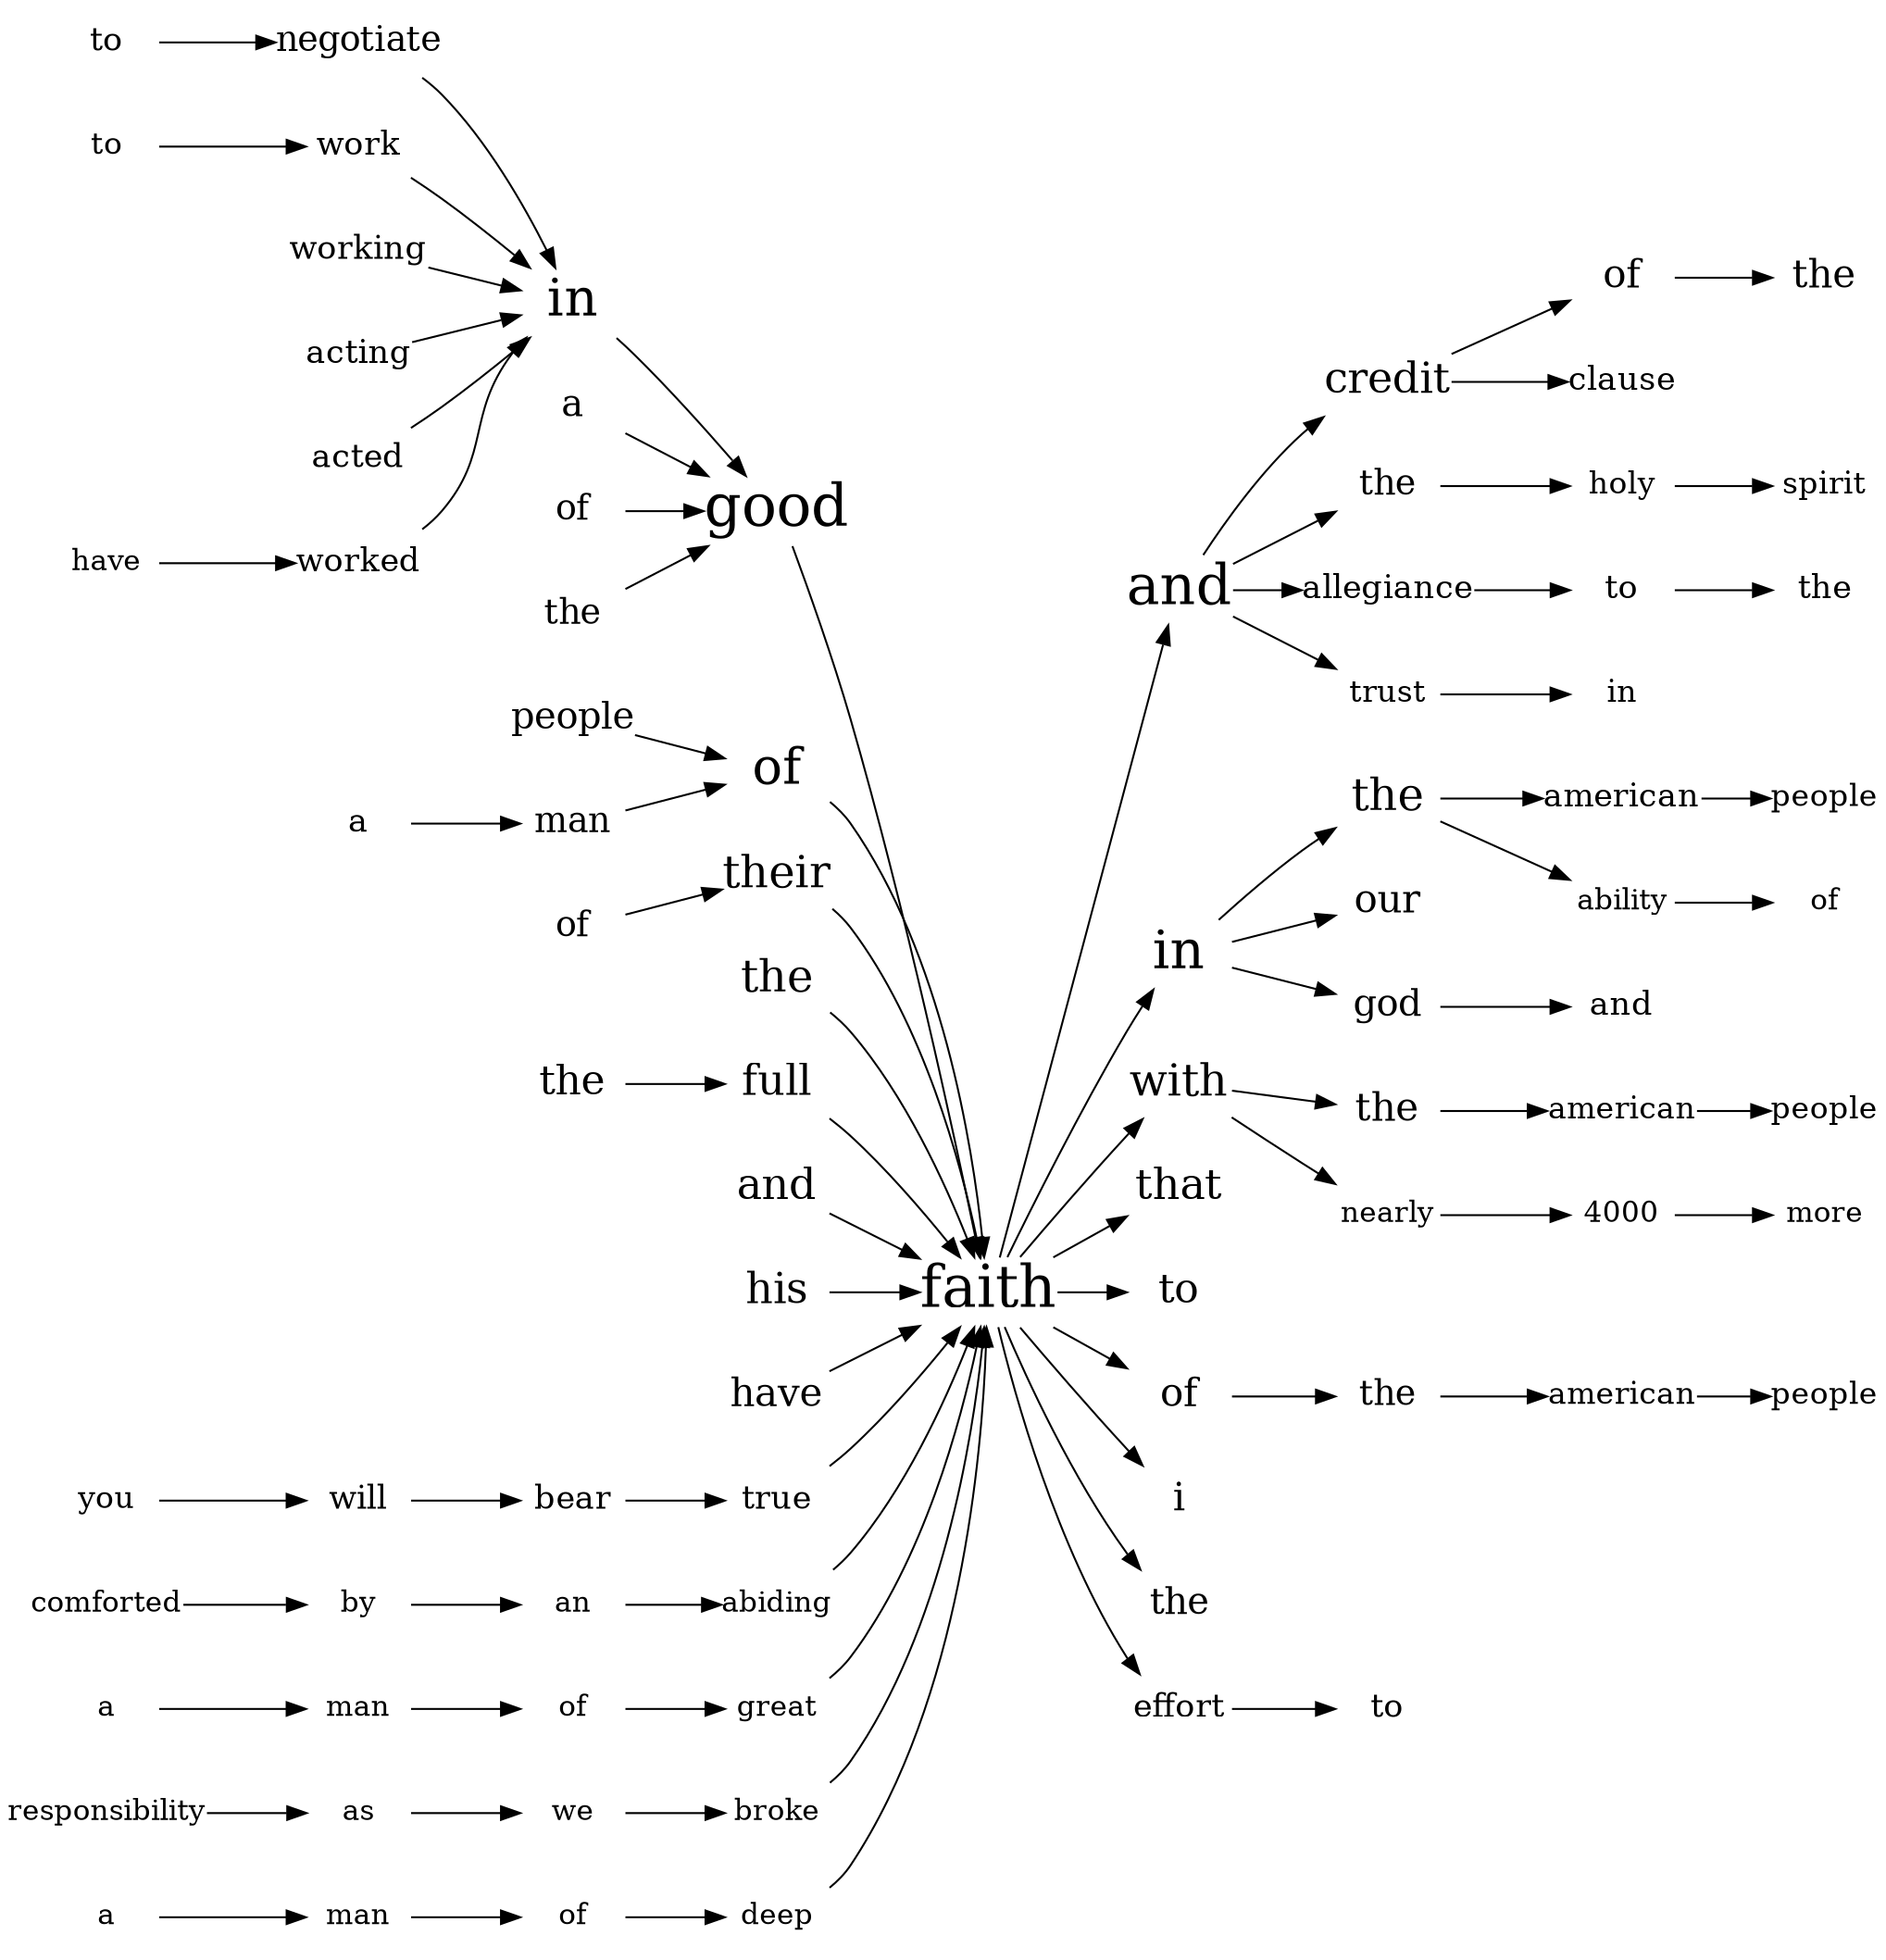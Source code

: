 digraph faith {
	graph [rankdir=LR]
	node [margin=0 shape=plaintext]
	faith [label=faith fontsize=30]
	"good-bwd-good" [label=good fontsize=30]
	"in-bwd-good-in" [label=in fontsize=27]
	"negotiate-bwd-good-in-negotiate" [label=negotiate fontsize=18]
	"to-bwd-good-in-negotiate-to" [label=to fontsize=17]
	"to-bwd-good-in-negotiate-to" -> "negotiate-bwd-good-in-negotiate"
	"negotiate-bwd-good-in-negotiate" -> "in-bwd-good-in"
	"work-bwd-good-in-work" [label=work fontsize=17]
	"to-bwd-good-in-work-to" [label=to fontsize=16]
	"to-bwd-good-in-work-to" -> "work-bwd-good-in-work"
	"work-bwd-good-in-work" -> "in-bwd-good-in"
	"working-bwd-good-in-working" [label=working fontsize=17]
	"working-bwd-good-in-working" -> "in-bwd-good-in"
	"acting-bwd-good-in-acting" [label=acting fontsize=17]
	"acting-bwd-good-in-acting" -> "in-bwd-good-in"
	"acted-bwd-good-in-acted" [label=acted fontsize=17]
	"acted-bwd-good-in-acted" -> "in-bwd-good-in"
	"worked-bwd-good-in-worked" [label=worked fontsize=17]
	"have-bwd-good-in-worked-have" [label=have fontsize=15]
	"have-bwd-good-in-worked-have" -> "worked-bwd-good-in-worked"
	"worked-bwd-good-in-worked" -> "in-bwd-good-in"
	"in-bwd-good-in" -> "good-bwd-good"
	"a-bwd-good-a" [label=a fontsize=19]
	"a-bwd-good-a" -> "good-bwd-good"
	"of-bwd-good-of" [label=of fontsize=18]
	"of-bwd-good-of" -> "good-bwd-good"
	"the-bwd-good-the" [label=the fontsize=18]
	"the-bwd-good-the" -> "good-bwd-good"
	"good-bwd-good" -> faith
	"of-bwd-of" [label=of fontsize=26]
	"people-bwd-of-people" [label=people fontsize=19]
	"people-bwd-of-people" -> "of-bwd-of"
	"man-bwd-of-man" [label=man fontsize=18]
	"a-bwd-of-man-a" [label=a fontsize=17]
	"a-bwd-of-man-a" -> "man-bwd-of-man"
	"man-bwd-of-man" -> "of-bwd-of"
	"of-bwd-of" -> faith
	"their-bwd-their" [label=their fontsize=23]
	"of-bwd-their-of" [label=of fontsize=18]
	"of-bwd-their-of" -> "their-bwd-their"
	"their-bwd-their" -> faith
	"the-bwd-the" [label=the fontsize=23]
	"the-bwd-the" -> faith
	"full-bwd-full" [label=full fontsize=22]
	"the-bwd-full-the" [label=the fontsize=21]
	"the-bwd-full-the" -> "full-bwd-full"
	"full-bwd-full" -> faith
	"and-bwd-and" [label=and fontsize=22]
	"and-bwd-and" -> faith
	"his-bwd-his" [label=his fontsize=22]
	"his-bwd-his" -> faith
	"have-bwd-have" [label=have fontsize=20]
	"have-bwd-have" -> faith
	"true-bwd-true" [label=true fontsize=17]
	"bear-bwd-true-bear" [label=bear fontsize=17]
	"will-bwd-true-bear-will" [label=will fontsize=17]
	"you-bwd-true-bear-will-you" [label=you fontsize=16]
	"you-bwd-true-bear-will-you" -> "will-bwd-true-bear-will"
	"will-bwd-true-bear-will" -> "bear-bwd-true-bear"
	"bear-bwd-true-bear" -> "true-bwd-true"
	"true-bwd-true" -> faith
	"abiding-bwd-abiding" [label=abiding fontsize=15]
	"an-bwd-abiding-an" [label=an fontsize=15]
	"by-bwd-abiding-an-by" [label=by fontsize=15]
	"comforted-bwd-abiding-an-by-comforted" [label=comforted fontsize=15]
	"comforted-bwd-abiding-an-by-comforted" -> "by-bwd-abiding-an-by"
	"by-bwd-abiding-an-by" -> "an-bwd-abiding-an"
	"an-bwd-abiding-an" -> "abiding-bwd-abiding"
	"abiding-bwd-abiding" -> faith
	"great-bwd-great" [label=great fontsize=15]
	"of-bwd-great-of" [label=of fontsize=15]
	"man-bwd-great-of-man" [label=man fontsize=15]
	"a-bwd-great-of-man-a" [label=a fontsize=15]
	"a-bwd-great-of-man-a" -> "man-bwd-great-of-man"
	"man-bwd-great-of-man" -> "of-bwd-great-of"
	"of-bwd-great-of" -> "great-bwd-great"
	"great-bwd-great" -> faith
	"broke-bwd-broke" [label=broke fontsize=15]
	"we-bwd-broke-we" [label=we fontsize=15]
	"as-bwd-broke-we-as" [label=as fontsize=15]
	"responsibility-bwd-broke-we-as-responsibility" [label=responsibility fontsize=15]
	"responsibility-bwd-broke-we-as-responsibility" -> "as-bwd-broke-we-as"
	"as-bwd-broke-we-as" -> "we-bwd-broke-we"
	"we-bwd-broke-we" -> "broke-bwd-broke"
	"broke-bwd-broke" -> faith
	"deep-bwd-deep" [label=deep fontsize=15]
	"of-bwd-deep-of" [label=of fontsize=15]
	"man-bwd-deep-of-man" [label=man fontsize=15]
	"a-bwd-deep-of-man-a" [label=a fontsize=15]
	"a-bwd-deep-of-man-a" -> "man-bwd-deep-of-man"
	"man-bwd-deep-of-man" -> "of-bwd-deep-of"
	"of-bwd-deep-of" -> "deep-bwd-deep"
	"deep-bwd-deep" -> faith
	"and-fwd-and" [label=and fontsize=29]
	"credit-fwd-and-credit" [label=credit fontsize=22]
	"of-fwd-and-credit-of" [label=of fontsize=20]
	"the-fwd-and-credit-of-the" [label=the fontsize=20]
	"of-fwd-and-credit-of" -> "the-fwd-and-credit-of-the"
	"credit-fwd-and-credit" -> "of-fwd-and-credit-of"
	"clause-fwd-and-credit-clause" [label=clause fontsize=17]
	"credit-fwd-and-credit" -> "clause-fwd-and-credit-clause"
	"and-fwd-and" -> "credit-fwd-and-credit"
	"the-fwd-and-the" [label=the fontsize=18]
	"holy-fwd-and-the-holy" [label=holy fontsize=16]
	"spirit-fwd-and-the-holy-spirit" [label=spirit fontsize=16]
	"holy-fwd-and-the-holy" -> "spirit-fwd-and-the-holy-spirit"
	"the-fwd-and-the" -> "holy-fwd-and-the-holy"
	"and-fwd-and" -> "the-fwd-and-the"
	"allegiance-fwd-and-allegiance" [label=allegiance fontsize=17]
	"to-fwd-and-allegiance-to" [label=to fontsize=17]
	"the-fwd-and-allegiance-to-the" [label=the fontsize=17]
	"to-fwd-and-allegiance-to" -> "the-fwd-and-allegiance-to-the"
	"allegiance-fwd-and-allegiance" -> "to-fwd-and-allegiance-to"
	"and-fwd-and" -> "allegiance-fwd-and-allegiance"
	"trust-fwd-and-trust" [label=trust fontsize=16]
	"in-fwd-and-trust-in" [label=in fontsize=16]
	"trust-fwd-and-trust" -> "in-fwd-and-trust-in"
	"and-fwd-and" -> "trust-fwd-and-trust"
	faith -> "and-fwd-and"
	"in-fwd-in" [label=in fontsize=28]
	"the-fwd-in-the" [label=the fontsize=23]
	"american-fwd-in-the-american" [label=american fontsize=17]
	"people-fwd-in-the-american-people" [label=people fontsize=16]
	"american-fwd-in-the-american" -> "people-fwd-in-the-american-people"
	"the-fwd-in-the" -> "american-fwd-in-the-american"
	"ability-fwd-in-the-ability" [label=ability fontsize=15]
	"of-fwd-in-the-ability-of" [label=of fontsize=15]
	"ability-fwd-in-the-ability" -> "of-fwd-in-the-ability-of"
	"the-fwd-in-the" -> "ability-fwd-in-the-ability"
	"in-fwd-in" -> "the-fwd-in-the"
	"our-fwd-in-our" [label=our fontsize=20]
	"in-fwd-in" -> "our-fwd-in-our"
	"god-fwd-in-god" [label=god fontsize=19]
	"and-fwd-in-god-and" [label=and fontsize=17]
	"god-fwd-in-god" -> "and-fwd-in-god-and"
	"in-fwd-in" -> "god-fwd-in-god"
	faith -> "in-fwd-in"
	"with-fwd-with" [label=with fontsize=23]
	"the-fwd-with-the" [label=the fontsize=20]
	"american-fwd-with-the-american" [label=american fontsize=16]
	"people-fwd-with-the-american-people" [label=people fontsize=16]
	"american-fwd-with-the-american" -> "people-fwd-with-the-american-people"
	"the-fwd-with-the" -> "american-fwd-with-the-american"
	"with-fwd-with" -> "the-fwd-with-the"
	"nearly-fwd-with-nearly" [label=nearly fontsize=15]
	"4000-fwd-with-nearly-4000" [label=4000 fontsize=15]
	"more-fwd-with-nearly-4000-more" [label=more fontsize=15]
	"4000-fwd-with-nearly-4000" -> "more-fwd-with-nearly-4000-more"
	"nearly-fwd-with-nearly" -> "4000-fwd-with-nearly-4000"
	"with-fwd-with" -> "nearly-fwd-with-nearly"
	faith -> "with-fwd-with"
	"that-fwd-that" [label=that fontsize=22]
	faith -> "that-fwd-that"
	"to-fwd-to" [label=to fontsize=21]
	faith -> "to-fwd-to"
	"of-fwd-of" [label=of fontsize=20]
	"the-fwd-of-the" [label=the fontsize=18]
	"american-fwd-of-the-american" [label=american fontsize=16]
	"people-fwd-of-the-american-people" [label=people fontsize=16]
	"american-fwd-of-the-american" -> "people-fwd-of-the-american-people"
	"the-fwd-of-the" -> "american-fwd-of-the-american"
	"of-fwd-of" -> "the-fwd-of-the"
	faith -> "of-fwd-of"
	"i-fwd-i" [label=i fontsize=20]
	faith -> "i-fwd-i"
	"the-fwd-the" [label=the fontsize=19]
	faith -> "the-fwd-the"
	"effort-fwd-effort" [label=effort fontsize=17]
	"to-fwd-effort-to" [label=to fontsize=17]
	"effort-fwd-effort" -> "to-fwd-effort-to"
	faith -> "effort-fwd-effort"
}
